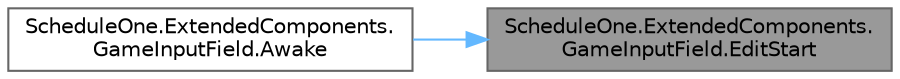 digraph "ScheduleOne.ExtendedComponents.GameInputField.EditStart"
{
 // LATEX_PDF_SIZE
  bgcolor="transparent";
  edge [fontname=Helvetica,fontsize=10,labelfontname=Helvetica,labelfontsize=10];
  node [fontname=Helvetica,fontsize=10,shape=box,height=0.2,width=0.4];
  rankdir="RL";
  Node1 [id="Node000001",label="ScheduleOne.ExtendedComponents.\lGameInputField.EditStart",height=0.2,width=0.4,color="gray40", fillcolor="grey60", style="filled", fontcolor="black",tooltip=" "];
  Node1 -> Node2 [id="edge1_Node000001_Node000002",dir="back",color="steelblue1",style="solid",tooltip=" "];
  Node2 [id="Node000002",label="ScheduleOne.ExtendedComponents.\lGameInputField.Awake",height=0.2,width=0.4,color="grey40", fillcolor="white", style="filled",URL="$class_schedule_one_1_1_extended_components_1_1_game_input_field.html#ae496e7219c7c2657e20f1a25b0099c24",tooltip=" "];
}
